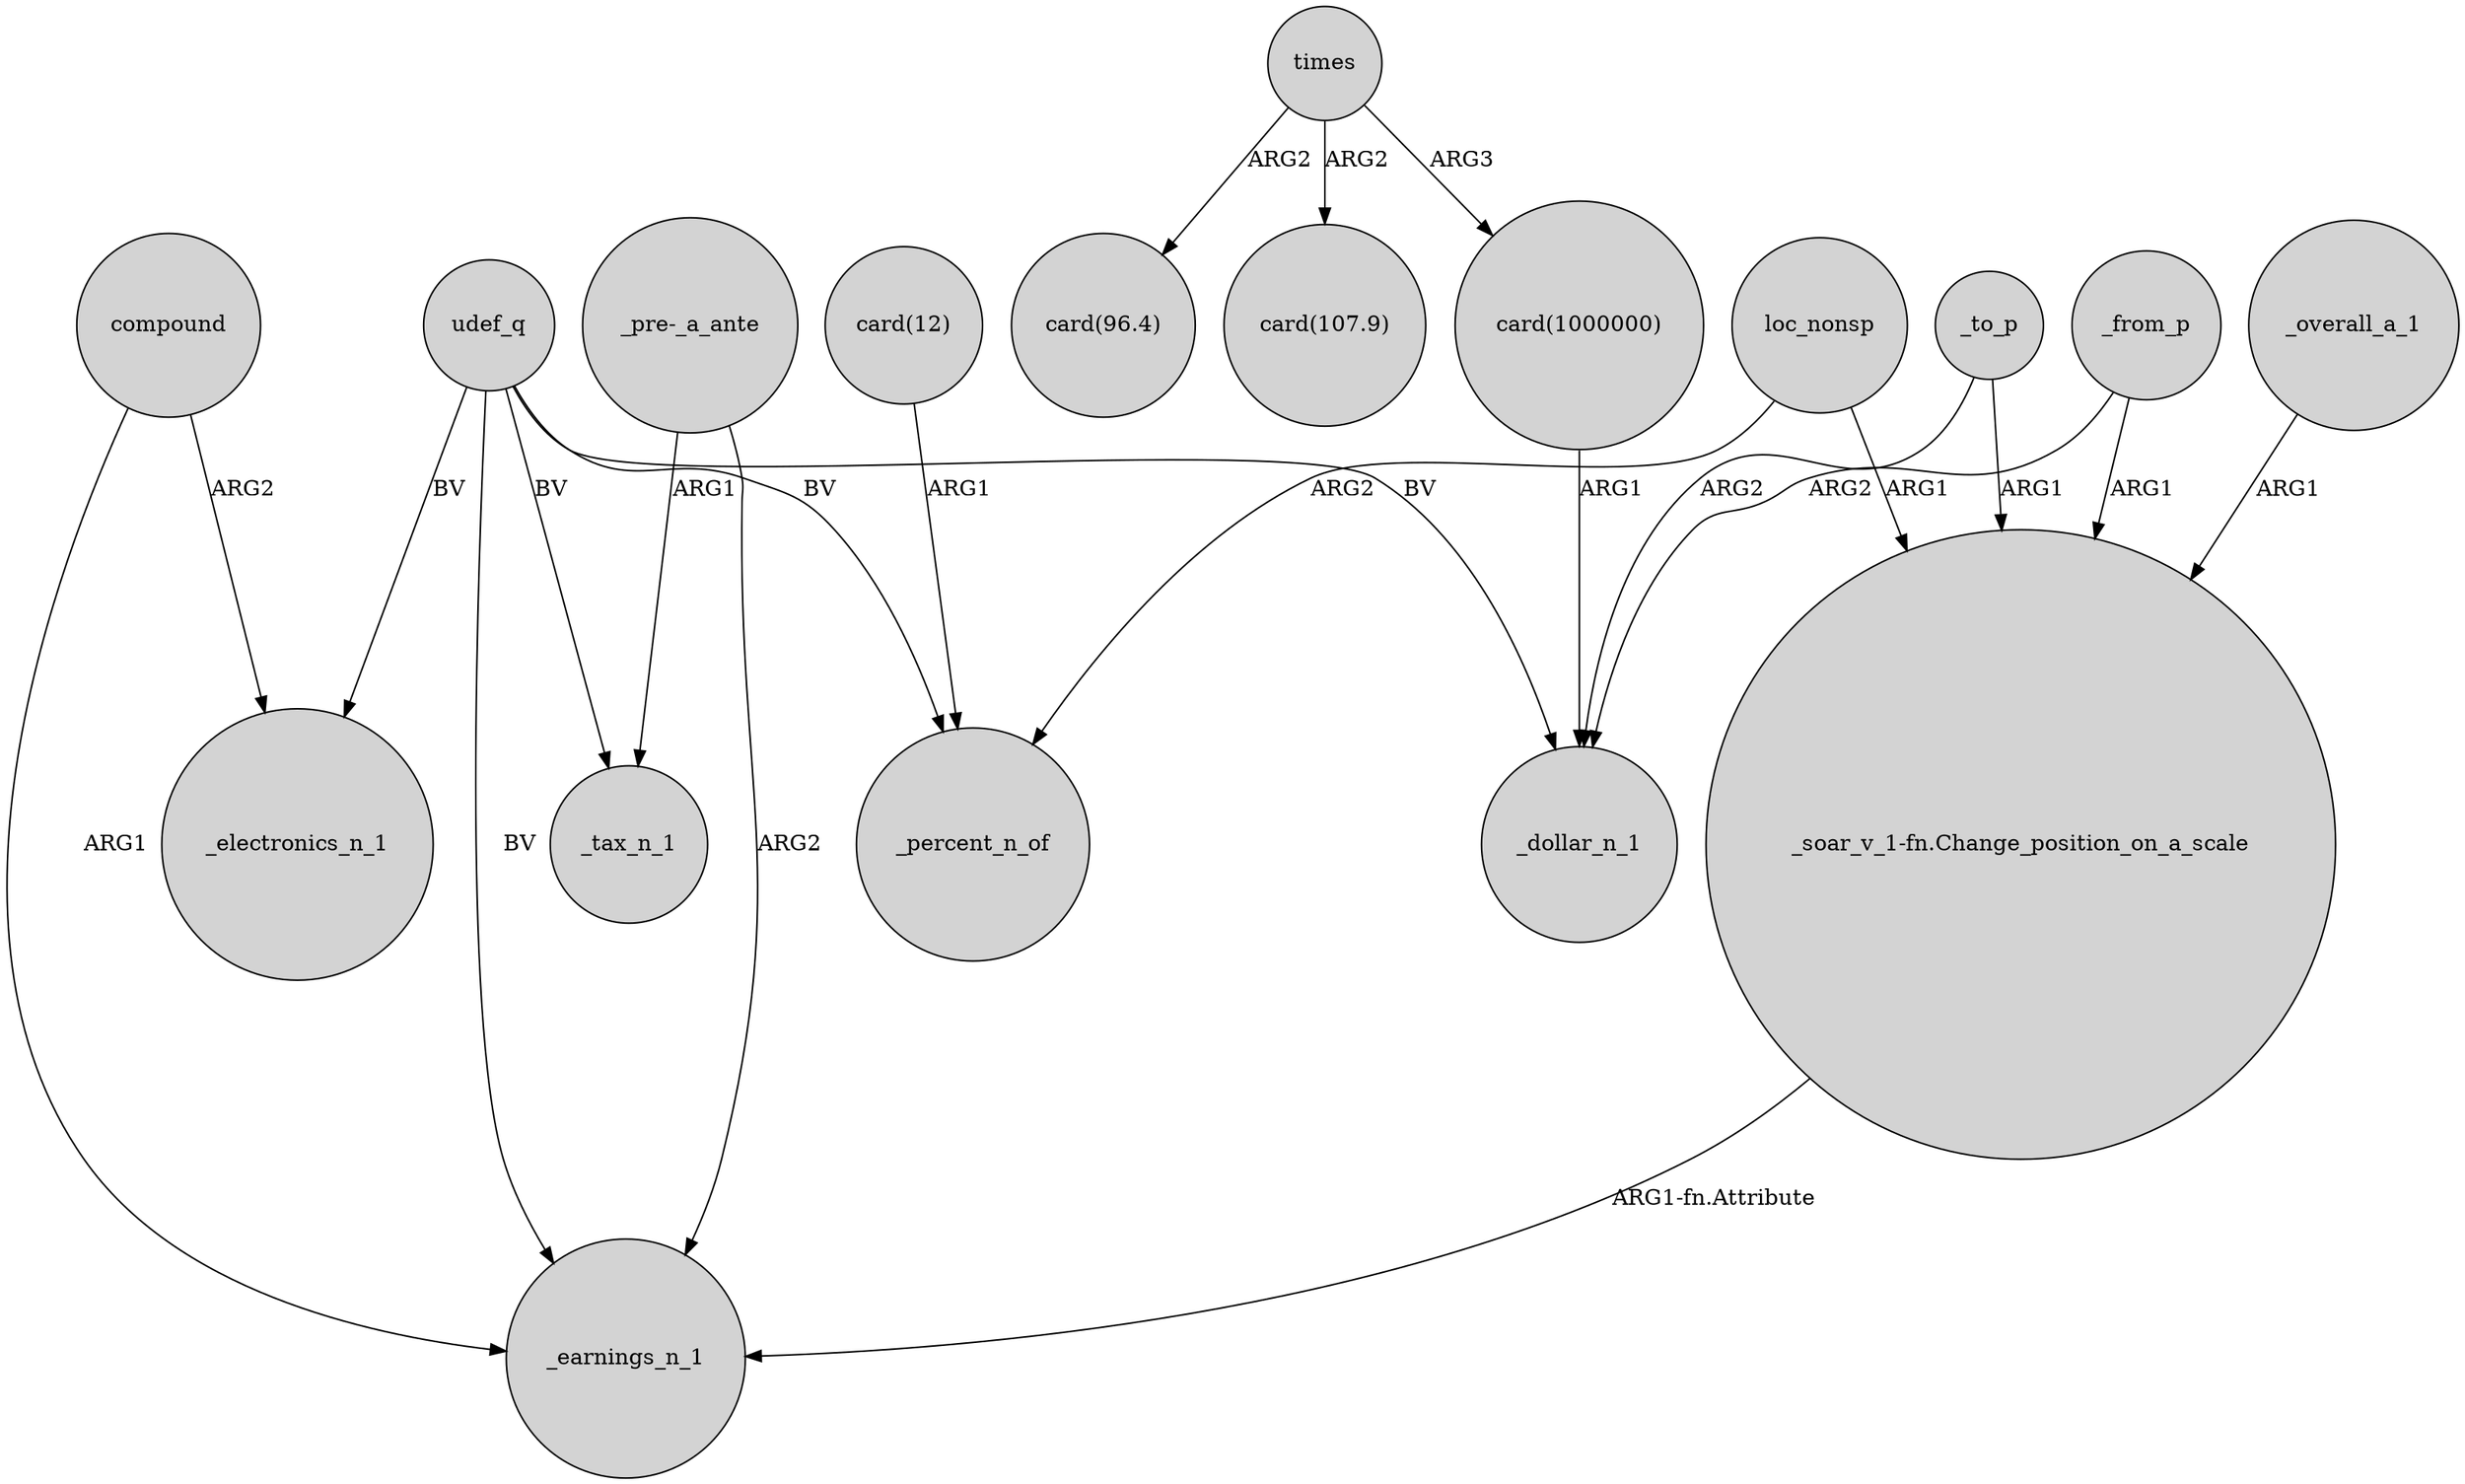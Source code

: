 digraph {
	node [shape=circle style=filled]
	"_soar_v_1-fn.Change_position_on_a_scale" -> _earnings_n_1 [label="ARG1-fn.Attribute"]
	compound -> _electronics_n_1 [label=ARG2]
	_overall_a_1 -> "_soar_v_1-fn.Change_position_on_a_scale" [label=ARG1]
	udef_q -> _tax_n_1 [label=BV]
	times -> "card(1000000)" [label=ARG3]
	udef_q -> _electronics_n_1 [label=BV]
	_to_p -> _dollar_n_1 [label=ARG2]
	_to_p -> "_soar_v_1-fn.Change_position_on_a_scale" [label=ARG1]
	times -> "card(96.4)" [label=ARG2]
	udef_q -> _earnings_n_1 [label=BV]
	udef_q -> _percent_n_of [label=BV]
	"card(12)" -> _percent_n_of [label=ARG1]
	_from_p -> "_soar_v_1-fn.Change_position_on_a_scale" [label=ARG1]
	udef_q -> _dollar_n_1 [label=BV]
	loc_nonsp -> "_soar_v_1-fn.Change_position_on_a_scale" [label=ARG1]
	"card(1000000)" -> _dollar_n_1 [label=ARG1]
	"_pre-_a_ante" -> _earnings_n_1 [label=ARG2]
	times -> "card(107.9)" [label=ARG2]
	"_pre-_a_ante" -> _tax_n_1 [label=ARG1]
	compound -> _earnings_n_1 [label=ARG1]
	_from_p -> _dollar_n_1 [label=ARG2]
	loc_nonsp -> _percent_n_of [label=ARG2]
}
